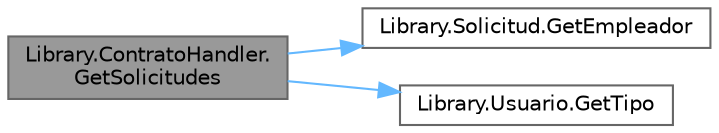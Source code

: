 digraph "Library.ContratoHandler.GetSolicitudes"
{
 // INTERACTIVE_SVG=YES
 // LATEX_PDF_SIZE
  bgcolor="transparent";
  edge [fontname=Helvetica,fontsize=10,labelfontname=Helvetica,labelfontsize=10];
  node [fontname=Helvetica,fontsize=10,shape=box,height=0.2,width=0.4];
  rankdir="LR";
  Node1 [label="Library.ContratoHandler.\lGetSolicitudes",height=0.2,width=0.4,color="gray40", fillcolor="grey60", style="filled", fontcolor="black",tooltip="Método para mostrar solicitudes"];
  Node1 -> Node2 [color="steelblue1",style="solid"];
  Node2 [label="Library.Solicitud.GetEmpleador",height=0.2,width=0.4,color="grey40", fillcolor="white", style="filled",URL="$classLibrary_1_1Solicitud.html#acfd0867b18bdf7dffacbcfa8ecad0b5b",tooltip="Método para obtener Empleador que busca la Solicitud"];
  Node1 -> Node3 [color="steelblue1",style="solid"];
  Node3 [label="Library.Usuario.GetTipo",height=0.2,width=0.4,color="grey40", fillcolor="white", style="filled",URL="$classLibrary_1_1Usuario.html#a33099664c3da6b61454db7c3343deceb",tooltip="Checkea que tipo de usuario es, puede ser Administrador, Trabajador o Empleador"];
}
